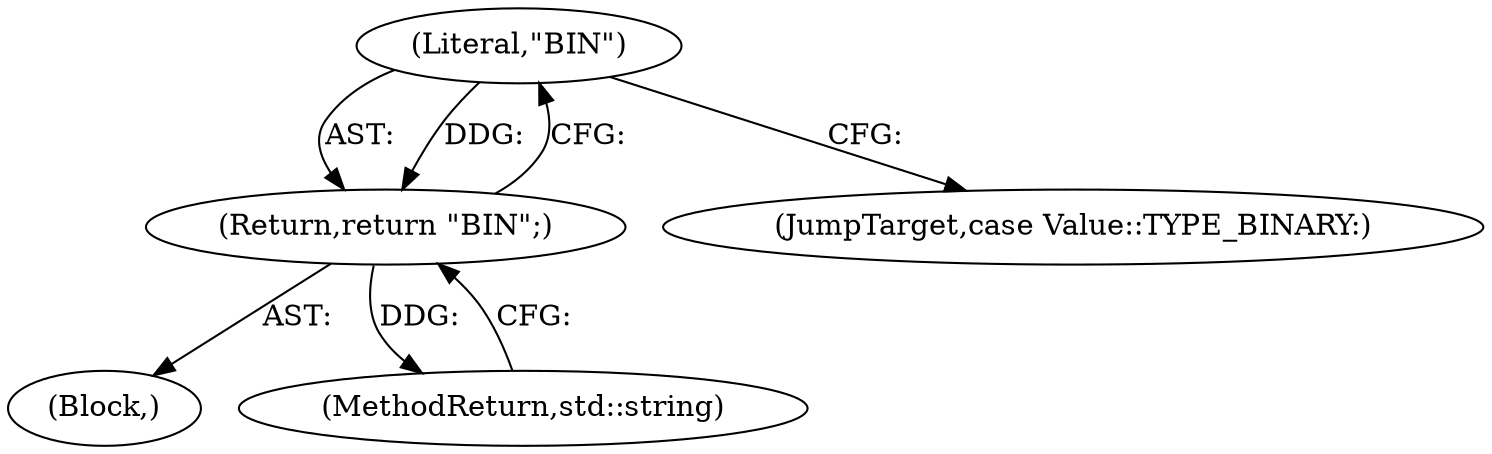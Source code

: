 digraph "1_Chrome_4ab22cfc619ee8ff17a8c50e289ec3b30731ceba_15@del" {
"1000123" [label="(Literal,\"BIN\")"];
"1000122" [label="(Return,return \"BIN\";)"];
"1000105" [label="(Block,)"];
"1000123" [label="(Literal,\"BIN\")"];
"1000122" [label="(Return,return \"BIN\";)"];
"1000121" [label="(JumpTarget,case Value::TYPE_BINARY:)"];
"1000133" [label="(MethodReturn,std::string)"];
"1000123" -> "1000122"  [label="AST: "];
"1000123" -> "1000121"  [label="CFG: "];
"1000122" -> "1000123"  [label="CFG: "];
"1000123" -> "1000122"  [label="DDG: "];
"1000122" -> "1000105"  [label="AST: "];
"1000133" -> "1000122"  [label="CFG: "];
"1000122" -> "1000133"  [label="DDG: "];
}
